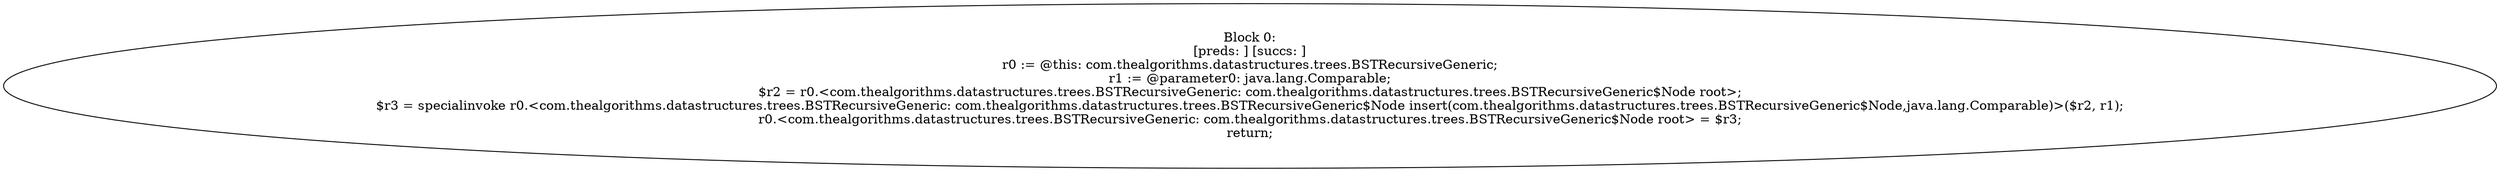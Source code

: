digraph "unitGraph" {
    "Block 0:
[preds: ] [succs: ]
r0 := @this: com.thealgorithms.datastructures.trees.BSTRecursiveGeneric;
r1 := @parameter0: java.lang.Comparable;
$r2 = r0.<com.thealgorithms.datastructures.trees.BSTRecursiveGeneric: com.thealgorithms.datastructures.trees.BSTRecursiveGeneric$Node root>;
$r3 = specialinvoke r0.<com.thealgorithms.datastructures.trees.BSTRecursiveGeneric: com.thealgorithms.datastructures.trees.BSTRecursiveGeneric$Node insert(com.thealgorithms.datastructures.trees.BSTRecursiveGeneric$Node,java.lang.Comparable)>($r2, r1);
r0.<com.thealgorithms.datastructures.trees.BSTRecursiveGeneric: com.thealgorithms.datastructures.trees.BSTRecursiveGeneric$Node root> = $r3;
return;
"
}
